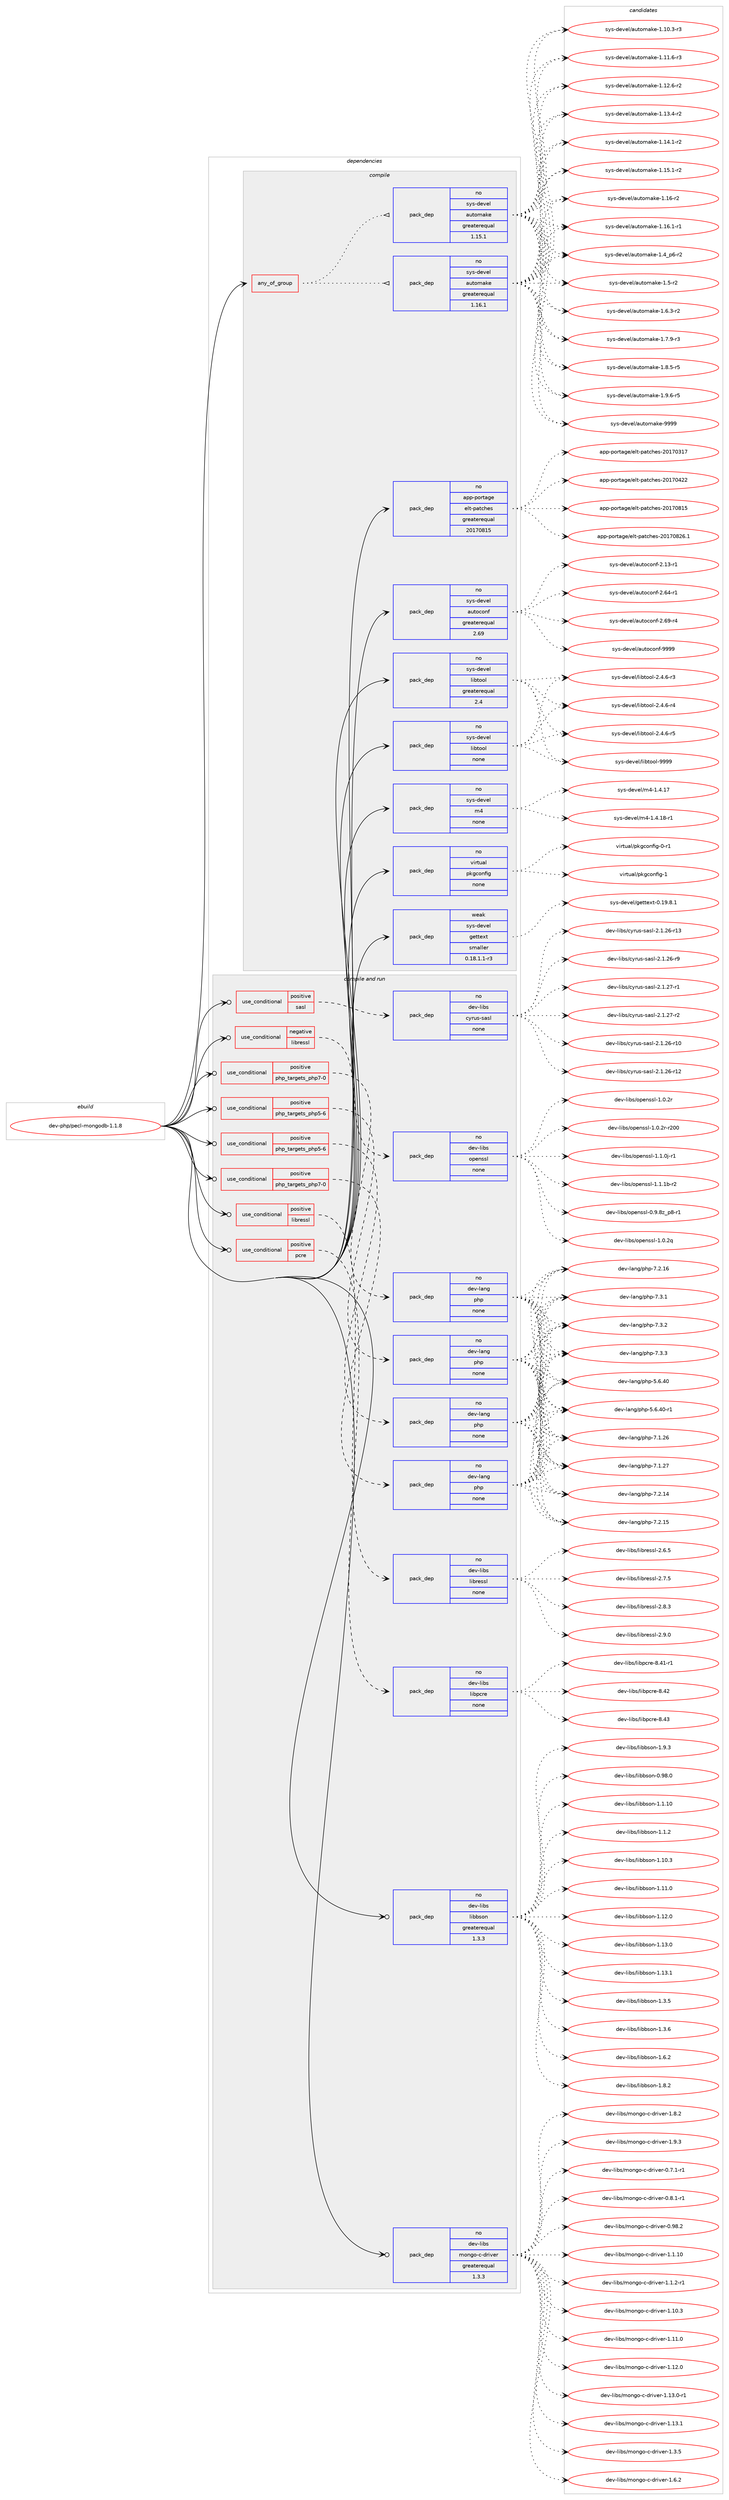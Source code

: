 digraph prolog {

# *************
# Graph options
# *************

newrank=true;
concentrate=true;
compound=true;
graph [rankdir=LR,fontname=Helvetica,fontsize=10,ranksep=1.5];#, ranksep=2.5, nodesep=0.2];
edge  [arrowhead=vee];
node  [fontname=Helvetica,fontsize=10];

# **********
# The ebuild
# **********

subgraph cluster_leftcol {
color=gray;
rank=same;
label=<<i>ebuild</i>>;
id [label="dev-php/pecl-mongodb-1.1.8", color=red, width=4, href="../dev-php/pecl-mongodb-1.1.8.svg"];
}

# ****************
# The dependencies
# ****************

subgraph cluster_midcol {
color=gray;
label=<<i>dependencies</i>>;
subgraph cluster_compile {
fillcolor="#eeeeee";
style=filled;
label=<<i>compile</i>>;
subgraph any22578 {
dependency1394384 [label=<<TABLE BORDER="0" CELLBORDER="1" CELLSPACING="0" CELLPADDING="4"><TR><TD CELLPADDING="10">any_of_group</TD></TR></TABLE>>, shape=none, color=red];subgraph pack1001582 {
dependency1394385 [label=<<TABLE BORDER="0" CELLBORDER="1" CELLSPACING="0" CELLPADDING="4" WIDTH="220"><TR><TD ROWSPAN="6" CELLPADDING="30">pack_dep</TD></TR><TR><TD WIDTH="110">no</TD></TR><TR><TD>sys-devel</TD></TR><TR><TD>automake</TD></TR><TR><TD>greaterequal</TD></TR><TR><TD>1.16.1</TD></TR></TABLE>>, shape=none, color=blue];
}
dependency1394384:e -> dependency1394385:w [weight=20,style="dotted",arrowhead="oinv"];
subgraph pack1001583 {
dependency1394386 [label=<<TABLE BORDER="0" CELLBORDER="1" CELLSPACING="0" CELLPADDING="4" WIDTH="220"><TR><TD ROWSPAN="6" CELLPADDING="30">pack_dep</TD></TR><TR><TD WIDTH="110">no</TD></TR><TR><TD>sys-devel</TD></TR><TR><TD>automake</TD></TR><TR><TD>greaterequal</TD></TR><TR><TD>1.15.1</TD></TR></TABLE>>, shape=none, color=blue];
}
dependency1394384:e -> dependency1394386:w [weight=20,style="dotted",arrowhead="oinv"];
}
id:e -> dependency1394384:w [weight=20,style="solid",arrowhead="vee"];
subgraph pack1001584 {
dependency1394387 [label=<<TABLE BORDER="0" CELLBORDER="1" CELLSPACING="0" CELLPADDING="4" WIDTH="220"><TR><TD ROWSPAN="6" CELLPADDING="30">pack_dep</TD></TR><TR><TD WIDTH="110">no</TD></TR><TR><TD>app-portage</TD></TR><TR><TD>elt-patches</TD></TR><TR><TD>greaterequal</TD></TR><TR><TD>20170815</TD></TR></TABLE>>, shape=none, color=blue];
}
id:e -> dependency1394387:w [weight=20,style="solid",arrowhead="vee"];
subgraph pack1001585 {
dependency1394388 [label=<<TABLE BORDER="0" CELLBORDER="1" CELLSPACING="0" CELLPADDING="4" WIDTH="220"><TR><TD ROWSPAN="6" CELLPADDING="30">pack_dep</TD></TR><TR><TD WIDTH="110">no</TD></TR><TR><TD>sys-devel</TD></TR><TR><TD>autoconf</TD></TR><TR><TD>greaterequal</TD></TR><TR><TD>2.69</TD></TR></TABLE>>, shape=none, color=blue];
}
id:e -> dependency1394388:w [weight=20,style="solid",arrowhead="vee"];
subgraph pack1001586 {
dependency1394389 [label=<<TABLE BORDER="0" CELLBORDER="1" CELLSPACING="0" CELLPADDING="4" WIDTH="220"><TR><TD ROWSPAN="6" CELLPADDING="30">pack_dep</TD></TR><TR><TD WIDTH="110">no</TD></TR><TR><TD>sys-devel</TD></TR><TR><TD>libtool</TD></TR><TR><TD>greaterequal</TD></TR><TR><TD>2.4</TD></TR></TABLE>>, shape=none, color=blue];
}
id:e -> dependency1394389:w [weight=20,style="solid",arrowhead="vee"];
subgraph pack1001587 {
dependency1394390 [label=<<TABLE BORDER="0" CELLBORDER="1" CELLSPACING="0" CELLPADDING="4" WIDTH="220"><TR><TD ROWSPAN="6" CELLPADDING="30">pack_dep</TD></TR><TR><TD WIDTH="110">no</TD></TR><TR><TD>sys-devel</TD></TR><TR><TD>libtool</TD></TR><TR><TD>none</TD></TR><TR><TD></TD></TR></TABLE>>, shape=none, color=blue];
}
id:e -> dependency1394390:w [weight=20,style="solid",arrowhead="vee"];
subgraph pack1001588 {
dependency1394391 [label=<<TABLE BORDER="0" CELLBORDER="1" CELLSPACING="0" CELLPADDING="4" WIDTH="220"><TR><TD ROWSPAN="6" CELLPADDING="30">pack_dep</TD></TR><TR><TD WIDTH="110">no</TD></TR><TR><TD>sys-devel</TD></TR><TR><TD>m4</TD></TR><TR><TD>none</TD></TR><TR><TD></TD></TR></TABLE>>, shape=none, color=blue];
}
id:e -> dependency1394391:w [weight=20,style="solid",arrowhead="vee"];
subgraph pack1001589 {
dependency1394392 [label=<<TABLE BORDER="0" CELLBORDER="1" CELLSPACING="0" CELLPADDING="4" WIDTH="220"><TR><TD ROWSPAN="6" CELLPADDING="30">pack_dep</TD></TR><TR><TD WIDTH="110">no</TD></TR><TR><TD>virtual</TD></TR><TR><TD>pkgconfig</TD></TR><TR><TD>none</TD></TR><TR><TD></TD></TR></TABLE>>, shape=none, color=blue];
}
id:e -> dependency1394392:w [weight=20,style="solid",arrowhead="vee"];
subgraph pack1001590 {
dependency1394393 [label=<<TABLE BORDER="0" CELLBORDER="1" CELLSPACING="0" CELLPADDING="4" WIDTH="220"><TR><TD ROWSPAN="6" CELLPADDING="30">pack_dep</TD></TR><TR><TD WIDTH="110">weak</TD></TR><TR><TD>sys-devel</TD></TR><TR><TD>gettext</TD></TR><TR><TD>smaller</TD></TR><TR><TD>0.18.1.1-r3</TD></TR></TABLE>>, shape=none, color=blue];
}
id:e -> dependency1394393:w [weight=20,style="solid",arrowhead="vee"];
}
subgraph cluster_compileandrun {
fillcolor="#eeeeee";
style=filled;
label=<<i>compile and run</i>>;
subgraph cond369659 {
dependency1394394 [label=<<TABLE BORDER="0" CELLBORDER="1" CELLSPACING="0" CELLPADDING="4"><TR><TD ROWSPAN="3" CELLPADDING="10">use_conditional</TD></TR><TR><TD>negative</TD></TR><TR><TD>libressl</TD></TR></TABLE>>, shape=none, color=red];
subgraph pack1001591 {
dependency1394395 [label=<<TABLE BORDER="0" CELLBORDER="1" CELLSPACING="0" CELLPADDING="4" WIDTH="220"><TR><TD ROWSPAN="6" CELLPADDING="30">pack_dep</TD></TR><TR><TD WIDTH="110">no</TD></TR><TR><TD>dev-libs</TD></TR><TR><TD>openssl</TD></TR><TR><TD>none</TD></TR><TR><TD></TD></TR></TABLE>>, shape=none, color=blue];
}
dependency1394394:e -> dependency1394395:w [weight=20,style="dashed",arrowhead="vee"];
}
id:e -> dependency1394394:w [weight=20,style="solid",arrowhead="odotvee"];
subgraph cond369660 {
dependency1394396 [label=<<TABLE BORDER="0" CELLBORDER="1" CELLSPACING="0" CELLPADDING="4"><TR><TD ROWSPAN="3" CELLPADDING="10">use_conditional</TD></TR><TR><TD>positive</TD></TR><TR><TD>libressl</TD></TR></TABLE>>, shape=none, color=red];
subgraph pack1001592 {
dependency1394397 [label=<<TABLE BORDER="0" CELLBORDER="1" CELLSPACING="0" CELLPADDING="4" WIDTH="220"><TR><TD ROWSPAN="6" CELLPADDING="30">pack_dep</TD></TR><TR><TD WIDTH="110">no</TD></TR><TR><TD>dev-libs</TD></TR><TR><TD>libressl</TD></TR><TR><TD>none</TD></TR><TR><TD></TD></TR></TABLE>>, shape=none, color=blue];
}
dependency1394396:e -> dependency1394397:w [weight=20,style="dashed",arrowhead="vee"];
}
id:e -> dependency1394396:w [weight=20,style="solid",arrowhead="odotvee"];
subgraph cond369661 {
dependency1394398 [label=<<TABLE BORDER="0" CELLBORDER="1" CELLSPACING="0" CELLPADDING="4"><TR><TD ROWSPAN="3" CELLPADDING="10">use_conditional</TD></TR><TR><TD>positive</TD></TR><TR><TD>pcre</TD></TR></TABLE>>, shape=none, color=red];
subgraph pack1001593 {
dependency1394399 [label=<<TABLE BORDER="0" CELLBORDER="1" CELLSPACING="0" CELLPADDING="4" WIDTH="220"><TR><TD ROWSPAN="6" CELLPADDING="30">pack_dep</TD></TR><TR><TD WIDTH="110">no</TD></TR><TR><TD>dev-libs</TD></TR><TR><TD>libpcre</TD></TR><TR><TD>none</TD></TR><TR><TD></TD></TR></TABLE>>, shape=none, color=blue];
}
dependency1394398:e -> dependency1394399:w [weight=20,style="dashed",arrowhead="vee"];
}
id:e -> dependency1394398:w [weight=20,style="solid",arrowhead="odotvee"];
subgraph cond369662 {
dependency1394400 [label=<<TABLE BORDER="0" CELLBORDER="1" CELLSPACING="0" CELLPADDING="4"><TR><TD ROWSPAN="3" CELLPADDING="10">use_conditional</TD></TR><TR><TD>positive</TD></TR><TR><TD>php_targets_php5-6</TD></TR></TABLE>>, shape=none, color=red];
subgraph pack1001594 {
dependency1394401 [label=<<TABLE BORDER="0" CELLBORDER="1" CELLSPACING="0" CELLPADDING="4" WIDTH="220"><TR><TD ROWSPAN="6" CELLPADDING="30">pack_dep</TD></TR><TR><TD WIDTH="110">no</TD></TR><TR><TD>dev-lang</TD></TR><TR><TD>php</TD></TR><TR><TD>none</TD></TR><TR><TD></TD></TR></TABLE>>, shape=none, color=blue];
}
dependency1394400:e -> dependency1394401:w [weight=20,style="dashed",arrowhead="vee"];
}
id:e -> dependency1394400:w [weight=20,style="solid",arrowhead="odotvee"];
subgraph cond369663 {
dependency1394402 [label=<<TABLE BORDER="0" CELLBORDER="1" CELLSPACING="0" CELLPADDING="4"><TR><TD ROWSPAN="3" CELLPADDING="10">use_conditional</TD></TR><TR><TD>positive</TD></TR><TR><TD>php_targets_php5-6</TD></TR></TABLE>>, shape=none, color=red];
subgraph pack1001595 {
dependency1394403 [label=<<TABLE BORDER="0" CELLBORDER="1" CELLSPACING="0" CELLPADDING="4" WIDTH="220"><TR><TD ROWSPAN="6" CELLPADDING="30">pack_dep</TD></TR><TR><TD WIDTH="110">no</TD></TR><TR><TD>dev-lang</TD></TR><TR><TD>php</TD></TR><TR><TD>none</TD></TR><TR><TD></TD></TR></TABLE>>, shape=none, color=blue];
}
dependency1394402:e -> dependency1394403:w [weight=20,style="dashed",arrowhead="vee"];
}
id:e -> dependency1394402:w [weight=20,style="solid",arrowhead="odotvee"];
subgraph cond369664 {
dependency1394404 [label=<<TABLE BORDER="0" CELLBORDER="1" CELLSPACING="0" CELLPADDING="4"><TR><TD ROWSPAN="3" CELLPADDING="10">use_conditional</TD></TR><TR><TD>positive</TD></TR><TR><TD>php_targets_php7-0</TD></TR></TABLE>>, shape=none, color=red];
subgraph pack1001596 {
dependency1394405 [label=<<TABLE BORDER="0" CELLBORDER="1" CELLSPACING="0" CELLPADDING="4" WIDTH="220"><TR><TD ROWSPAN="6" CELLPADDING="30">pack_dep</TD></TR><TR><TD WIDTH="110">no</TD></TR><TR><TD>dev-lang</TD></TR><TR><TD>php</TD></TR><TR><TD>none</TD></TR><TR><TD></TD></TR></TABLE>>, shape=none, color=blue];
}
dependency1394404:e -> dependency1394405:w [weight=20,style="dashed",arrowhead="vee"];
}
id:e -> dependency1394404:w [weight=20,style="solid",arrowhead="odotvee"];
subgraph cond369665 {
dependency1394406 [label=<<TABLE BORDER="0" CELLBORDER="1" CELLSPACING="0" CELLPADDING="4"><TR><TD ROWSPAN="3" CELLPADDING="10">use_conditional</TD></TR><TR><TD>positive</TD></TR><TR><TD>php_targets_php7-0</TD></TR></TABLE>>, shape=none, color=red];
subgraph pack1001597 {
dependency1394407 [label=<<TABLE BORDER="0" CELLBORDER="1" CELLSPACING="0" CELLPADDING="4" WIDTH="220"><TR><TD ROWSPAN="6" CELLPADDING="30">pack_dep</TD></TR><TR><TD WIDTH="110">no</TD></TR><TR><TD>dev-lang</TD></TR><TR><TD>php</TD></TR><TR><TD>none</TD></TR><TR><TD></TD></TR></TABLE>>, shape=none, color=blue];
}
dependency1394406:e -> dependency1394407:w [weight=20,style="dashed",arrowhead="vee"];
}
id:e -> dependency1394406:w [weight=20,style="solid",arrowhead="odotvee"];
subgraph cond369666 {
dependency1394408 [label=<<TABLE BORDER="0" CELLBORDER="1" CELLSPACING="0" CELLPADDING="4"><TR><TD ROWSPAN="3" CELLPADDING="10">use_conditional</TD></TR><TR><TD>positive</TD></TR><TR><TD>sasl</TD></TR></TABLE>>, shape=none, color=red];
subgraph pack1001598 {
dependency1394409 [label=<<TABLE BORDER="0" CELLBORDER="1" CELLSPACING="0" CELLPADDING="4" WIDTH="220"><TR><TD ROWSPAN="6" CELLPADDING="30">pack_dep</TD></TR><TR><TD WIDTH="110">no</TD></TR><TR><TD>dev-libs</TD></TR><TR><TD>cyrus-sasl</TD></TR><TR><TD>none</TD></TR><TR><TD></TD></TR></TABLE>>, shape=none, color=blue];
}
dependency1394408:e -> dependency1394409:w [weight=20,style="dashed",arrowhead="vee"];
}
id:e -> dependency1394408:w [weight=20,style="solid",arrowhead="odotvee"];
subgraph pack1001599 {
dependency1394410 [label=<<TABLE BORDER="0" CELLBORDER="1" CELLSPACING="0" CELLPADDING="4" WIDTH="220"><TR><TD ROWSPAN="6" CELLPADDING="30">pack_dep</TD></TR><TR><TD WIDTH="110">no</TD></TR><TR><TD>dev-libs</TD></TR><TR><TD>libbson</TD></TR><TR><TD>greaterequal</TD></TR><TR><TD>1.3.3</TD></TR></TABLE>>, shape=none, color=blue];
}
id:e -> dependency1394410:w [weight=20,style="solid",arrowhead="odotvee"];
subgraph pack1001600 {
dependency1394411 [label=<<TABLE BORDER="0" CELLBORDER="1" CELLSPACING="0" CELLPADDING="4" WIDTH="220"><TR><TD ROWSPAN="6" CELLPADDING="30">pack_dep</TD></TR><TR><TD WIDTH="110">no</TD></TR><TR><TD>dev-libs</TD></TR><TR><TD>mongo-c-driver</TD></TR><TR><TD>greaterequal</TD></TR><TR><TD>1.3.3</TD></TR></TABLE>>, shape=none, color=blue];
}
id:e -> dependency1394411:w [weight=20,style="solid",arrowhead="odotvee"];
}
subgraph cluster_run {
fillcolor="#eeeeee";
style=filled;
label=<<i>run</i>>;
}
}

# **************
# The candidates
# **************

subgraph cluster_choices {
rank=same;
color=gray;
label=<<i>candidates</i>>;

subgraph choice1001582 {
color=black;
nodesep=1;
choice11512111545100101118101108479711711611110997107101454946494846514511451 [label="sys-devel/automake-1.10.3-r3", color=red, width=4,href="../sys-devel/automake-1.10.3-r3.svg"];
choice11512111545100101118101108479711711611110997107101454946494946544511451 [label="sys-devel/automake-1.11.6-r3", color=red, width=4,href="../sys-devel/automake-1.11.6-r3.svg"];
choice11512111545100101118101108479711711611110997107101454946495046544511450 [label="sys-devel/automake-1.12.6-r2", color=red, width=4,href="../sys-devel/automake-1.12.6-r2.svg"];
choice11512111545100101118101108479711711611110997107101454946495146524511450 [label="sys-devel/automake-1.13.4-r2", color=red, width=4,href="../sys-devel/automake-1.13.4-r2.svg"];
choice11512111545100101118101108479711711611110997107101454946495246494511450 [label="sys-devel/automake-1.14.1-r2", color=red, width=4,href="../sys-devel/automake-1.14.1-r2.svg"];
choice11512111545100101118101108479711711611110997107101454946495346494511450 [label="sys-devel/automake-1.15.1-r2", color=red, width=4,href="../sys-devel/automake-1.15.1-r2.svg"];
choice1151211154510010111810110847971171161111099710710145494649544511450 [label="sys-devel/automake-1.16-r2", color=red, width=4,href="../sys-devel/automake-1.16-r2.svg"];
choice11512111545100101118101108479711711611110997107101454946495446494511449 [label="sys-devel/automake-1.16.1-r1", color=red, width=4,href="../sys-devel/automake-1.16.1-r1.svg"];
choice115121115451001011181011084797117116111109971071014549465295112544511450 [label="sys-devel/automake-1.4_p6-r2", color=red, width=4,href="../sys-devel/automake-1.4_p6-r2.svg"];
choice11512111545100101118101108479711711611110997107101454946534511450 [label="sys-devel/automake-1.5-r2", color=red, width=4,href="../sys-devel/automake-1.5-r2.svg"];
choice115121115451001011181011084797117116111109971071014549465446514511450 [label="sys-devel/automake-1.6.3-r2", color=red, width=4,href="../sys-devel/automake-1.6.3-r2.svg"];
choice115121115451001011181011084797117116111109971071014549465546574511451 [label="sys-devel/automake-1.7.9-r3", color=red, width=4,href="../sys-devel/automake-1.7.9-r3.svg"];
choice115121115451001011181011084797117116111109971071014549465646534511453 [label="sys-devel/automake-1.8.5-r5", color=red, width=4,href="../sys-devel/automake-1.8.5-r5.svg"];
choice115121115451001011181011084797117116111109971071014549465746544511453 [label="sys-devel/automake-1.9.6-r5", color=red, width=4,href="../sys-devel/automake-1.9.6-r5.svg"];
choice115121115451001011181011084797117116111109971071014557575757 [label="sys-devel/automake-9999", color=red, width=4,href="../sys-devel/automake-9999.svg"];
dependency1394385:e -> choice11512111545100101118101108479711711611110997107101454946494846514511451:w [style=dotted,weight="100"];
dependency1394385:e -> choice11512111545100101118101108479711711611110997107101454946494946544511451:w [style=dotted,weight="100"];
dependency1394385:e -> choice11512111545100101118101108479711711611110997107101454946495046544511450:w [style=dotted,weight="100"];
dependency1394385:e -> choice11512111545100101118101108479711711611110997107101454946495146524511450:w [style=dotted,weight="100"];
dependency1394385:e -> choice11512111545100101118101108479711711611110997107101454946495246494511450:w [style=dotted,weight="100"];
dependency1394385:e -> choice11512111545100101118101108479711711611110997107101454946495346494511450:w [style=dotted,weight="100"];
dependency1394385:e -> choice1151211154510010111810110847971171161111099710710145494649544511450:w [style=dotted,weight="100"];
dependency1394385:e -> choice11512111545100101118101108479711711611110997107101454946495446494511449:w [style=dotted,weight="100"];
dependency1394385:e -> choice115121115451001011181011084797117116111109971071014549465295112544511450:w [style=dotted,weight="100"];
dependency1394385:e -> choice11512111545100101118101108479711711611110997107101454946534511450:w [style=dotted,weight="100"];
dependency1394385:e -> choice115121115451001011181011084797117116111109971071014549465446514511450:w [style=dotted,weight="100"];
dependency1394385:e -> choice115121115451001011181011084797117116111109971071014549465546574511451:w [style=dotted,weight="100"];
dependency1394385:e -> choice115121115451001011181011084797117116111109971071014549465646534511453:w [style=dotted,weight="100"];
dependency1394385:e -> choice115121115451001011181011084797117116111109971071014549465746544511453:w [style=dotted,weight="100"];
dependency1394385:e -> choice115121115451001011181011084797117116111109971071014557575757:w [style=dotted,weight="100"];
}
subgraph choice1001583 {
color=black;
nodesep=1;
choice11512111545100101118101108479711711611110997107101454946494846514511451 [label="sys-devel/automake-1.10.3-r3", color=red, width=4,href="../sys-devel/automake-1.10.3-r3.svg"];
choice11512111545100101118101108479711711611110997107101454946494946544511451 [label="sys-devel/automake-1.11.6-r3", color=red, width=4,href="../sys-devel/automake-1.11.6-r3.svg"];
choice11512111545100101118101108479711711611110997107101454946495046544511450 [label="sys-devel/automake-1.12.6-r2", color=red, width=4,href="../sys-devel/automake-1.12.6-r2.svg"];
choice11512111545100101118101108479711711611110997107101454946495146524511450 [label="sys-devel/automake-1.13.4-r2", color=red, width=4,href="../sys-devel/automake-1.13.4-r2.svg"];
choice11512111545100101118101108479711711611110997107101454946495246494511450 [label="sys-devel/automake-1.14.1-r2", color=red, width=4,href="../sys-devel/automake-1.14.1-r2.svg"];
choice11512111545100101118101108479711711611110997107101454946495346494511450 [label="sys-devel/automake-1.15.1-r2", color=red, width=4,href="../sys-devel/automake-1.15.1-r2.svg"];
choice1151211154510010111810110847971171161111099710710145494649544511450 [label="sys-devel/automake-1.16-r2", color=red, width=4,href="../sys-devel/automake-1.16-r2.svg"];
choice11512111545100101118101108479711711611110997107101454946495446494511449 [label="sys-devel/automake-1.16.1-r1", color=red, width=4,href="../sys-devel/automake-1.16.1-r1.svg"];
choice115121115451001011181011084797117116111109971071014549465295112544511450 [label="sys-devel/automake-1.4_p6-r2", color=red, width=4,href="../sys-devel/automake-1.4_p6-r2.svg"];
choice11512111545100101118101108479711711611110997107101454946534511450 [label="sys-devel/automake-1.5-r2", color=red, width=4,href="../sys-devel/automake-1.5-r2.svg"];
choice115121115451001011181011084797117116111109971071014549465446514511450 [label="sys-devel/automake-1.6.3-r2", color=red, width=4,href="../sys-devel/automake-1.6.3-r2.svg"];
choice115121115451001011181011084797117116111109971071014549465546574511451 [label="sys-devel/automake-1.7.9-r3", color=red, width=4,href="../sys-devel/automake-1.7.9-r3.svg"];
choice115121115451001011181011084797117116111109971071014549465646534511453 [label="sys-devel/automake-1.8.5-r5", color=red, width=4,href="../sys-devel/automake-1.8.5-r5.svg"];
choice115121115451001011181011084797117116111109971071014549465746544511453 [label="sys-devel/automake-1.9.6-r5", color=red, width=4,href="../sys-devel/automake-1.9.6-r5.svg"];
choice115121115451001011181011084797117116111109971071014557575757 [label="sys-devel/automake-9999", color=red, width=4,href="../sys-devel/automake-9999.svg"];
dependency1394386:e -> choice11512111545100101118101108479711711611110997107101454946494846514511451:w [style=dotted,weight="100"];
dependency1394386:e -> choice11512111545100101118101108479711711611110997107101454946494946544511451:w [style=dotted,weight="100"];
dependency1394386:e -> choice11512111545100101118101108479711711611110997107101454946495046544511450:w [style=dotted,weight="100"];
dependency1394386:e -> choice11512111545100101118101108479711711611110997107101454946495146524511450:w [style=dotted,weight="100"];
dependency1394386:e -> choice11512111545100101118101108479711711611110997107101454946495246494511450:w [style=dotted,weight="100"];
dependency1394386:e -> choice11512111545100101118101108479711711611110997107101454946495346494511450:w [style=dotted,weight="100"];
dependency1394386:e -> choice1151211154510010111810110847971171161111099710710145494649544511450:w [style=dotted,weight="100"];
dependency1394386:e -> choice11512111545100101118101108479711711611110997107101454946495446494511449:w [style=dotted,weight="100"];
dependency1394386:e -> choice115121115451001011181011084797117116111109971071014549465295112544511450:w [style=dotted,weight="100"];
dependency1394386:e -> choice11512111545100101118101108479711711611110997107101454946534511450:w [style=dotted,weight="100"];
dependency1394386:e -> choice115121115451001011181011084797117116111109971071014549465446514511450:w [style=dotted,weight="100"];
dependency1394386:e -> choice115121115451001011181011084797117116111109971071014549465546574511451:w [style=dotted,weight="100"];
dependency1394386:e -> choice115121115451001011181011084797117116111109971071014549465646534511453:w [style=dotted,weight="100"];
dependency1394386:e -> choice115121115451001011181011084797117116111109971071014549465746544511453:w [style=dotted,weight="100"];
dependency1394386:e -> choice115121115451001011181011084797117116111109971071014557575757:w [style=dotted,weight="100"];
}
subgraph choice1001584 {
color=black;
nodesep=1;
choice97112112451121111141169710310147101108116451129711699104101115455048495548514955 [label="app-portage/elt-patches-20170317", color=red, width=4,href="../app-portage/elt-patches-20170317.svg"];
choice97112112451121111141169710310147101108116451129711699104101115455048495548525050 [label="app-portage/elt-patches-20170422", color=red, width=4,href="../app-portage/elt-patches-20170422.svg"];
choice97112112451121111141169710310147101108116451129711699104101115455048495548564953 [label="app-portage/elt-patches-20170815", color=red, width=4,href="../app-portage/elt-patches-20170815.svg"];
choice971121124511211111411697103101471011081164511297116991041011154550484955485650544649 [label="app-portage/elt-patches-20170826.1", color=red, width=4,href="../app-portage/elt-patches-20170826.1.svg"];
dependency1394387:e -> choice97112112451121111141169710310147101108116451129711699104101115455048495548514955:w [style=dotted,weight="100"];
dependency1394387:e -> choice97112112451121111141169710310147101108116451129711699104101115455048495548525050:w [style=dotted,weight="100"];
dependency1394387:e -> choice97112112451121111141169710310147101108116451129711699104101115455048495548564953:w [style=dotted,weight="100"];
dependency1394387:e -> choice971121124511211111411697103101471011081164511297116991041011154550484955485650544649:w [style=dotted,weight="100"];
}
subgraph choice1001585 {
color=black;
nodesep=1;
choice1151211154510010111810110847971171161119911111010245504649514511449 [label="sys-devel/autoconf-2.13-r1", color=red, width=4,href="../sys-devel/autoconf-2.13-r1.svg"];
choice1151211154510010111810110847971171161119911111010245504654524511449 [label="sys-devel/autoconf-2.64-r1", color=red, width=4,href="../sys-devel/autoconf-2.64-r1.svg"];
choice1151211154510010111810110847971171161119911111010245504654574511452 [label="sys-devel/autoconf-2.69-r4", color=red, width=4,href="../sys-devel/autoconf-2.69-r4.svg"];
choice115121115451001011181011084797117116111991111101024557575757 [label="sys-devel/autoconf-9999", color=red, width=4,href="../sys-devel/autoconf-9999.svg"];
dependency1394388:e -> choice1151211154510010111810110847971171161119911111010245504649514511449:w [style=dotted,weight="100"];
dependency1394388:e -> choice1151211154510010111810110847971171161119911111010245504654524511449:w [style=dotted,weight="100"];
dependency1394388:e -> choice1151211154510010111810110847971171161119911111010245504654574511452:w [style=dotted,weight="100"];
dependency1394388:e -> choice115121115451001011181011084797117116111991111101024557575757:w [style=dotted,weight="100"];
}
subgraph choice1001586 {
color=black;
nodesep=1;
choice1151211154510010111810110847108105981161111111084550465246544511451 [label="sys-devel/libtool-2.4.6-r3", color=red, width=4,href="../sys-devel/libtool-2.4.6-r3.svg"];
choice1151211154510010111810110847108105981161111111084550465246544511452 [label="sys-devel/libtool-2.4.6-r4", color=red, width=4,href="../sys-devel/libtool-2.4.6-r4.svg"];
choice1151211154510010111810110847108105981161111111084550465246544511453 [label="sys-devel/libtool-2.4.6-r5", color=red, width=4,href="../sys-devel/libtool-2.4.6-r5.svg"];
choice1151211154510010111810110847108105981161111111084557575757 [label="sys-devel/libtool-9999", color=red, width=4,href="../sys-devel/libtool-9999.svg"];
dependency1394389:e -> choice1151211154510010111810110847108105981161111111084550465246544511451:w [style=dotted,weight="100"];
dependency1394389:e -> choice1151211154510010111810110847108105981161111111084550465246544511452:w [style=dotted,weight="100"];
dependency1394389:e -> choice1151211154510010111810110847108105981161111111084550465246544511453:w [style=dotted,weight="100"];
dependency1394389:e -> choice1151211154510010111810110847108105981161111111084557575757:w [style=dotted,weight="100"];
}
subgraph choice1001587 {
color=black;
nodesep=1;
choice1151211154510010111810110847108105981161111111084550465246544511451 [label="sys-devel/libtool-2.4.6-r3", color=red, width=4,href="../sys-devel/libtool-2.4.6-r3.svg"];
choice1151211154510010111810110847108105981161111111084550465246544511452 [label="sys-devel/libtool-2.4.6-r4", color=red, width=4,href="../sys-devel/libtool-2.4.6-r4.svg"];
choice1151211154510010111810110847108105981161111111084550465246544511453 [label="sys-devel/libtool-2.4.6-r5", color=red, width=4,href="../sys-devel/libtool-2.4.6-r5.svg"];
choice1151211154510010111810110847108105981161111111084557575757 [label="sys-devel/libtool-9999", color=red, width=4,href="../sys-devel/libtool-9999.svg"];
dependency1394390:e -> choice1151211154510010111810110847108105981161111111084550465246544511451:w [style=dotted,weight="100"];
dependency1394390:e -> choice1151211154510010111810110847108105981161111111084550465246544511452:w [style=dotted,weight="100"];
dependency1394390:e -> choice1151211154510010111810110847108105981161111111084550465246544511453:w [style=dotted,weight="100"];
dependency1394390:e -> choice1151211154510010111810110847108105981161111111084557575757:w [style=dotted,weight="100"];
}
subgraph choice1001588 {
color=black;
nodesep=1;
choice11512111545100101118101108471095245494652464955 [label="sys-devel/m4-1.4.17", color=red, width=4,href="../sys-devel/m4-1.4.17.svg"];
choice115121115451001011181011084710952454946524649564511449 [label="sys-devel/m4-1.4.18-r1", color=red, width=4,href="../sys-devel/m4-1.4.18-r1.svg"];
dependency1394391:e -> choice11512111545100101118101108471095245494652464955:w [style=dotted,weight="100"];
dependency1394391:e -> choice115121115451001011181011084710952454946524649564511449:w [style=dotted,weight="100"];
}
subgraph choice1001589 {
color=black;
nodesep=1;
choice11810511411611797108471121071039911111010210510345484511449 [label="virtual/pkgconfig-0-r1", color=red, width=4,href="../virtual/pkgconfig-0-r1.svg"];
choice1181051141161179710847112107103991111101021051034549 [label="virtual/pkgconfig-1", color=red, width=4,href="../virtual/pkgconfig-1.svg"];
dependency1394392:e -> choice11810511411611797108471121071039911111010210510345484511449:w [style=dotted,weight="100"];
dependency1394392:e -> choice1181051141161179710847112107103991111101021051034549:w [style=dotted,weight="100"];
}
subgraph choice1001590 {
color=black;
nodesep=1;
choice1151211154510010111810110847103101116116101120116454846495746564649 [label="sys-devel/gettext-0.19.8.1", color=red, width=4,href="../sys-devel/gettext-0.19.8.1.svg"];
dependency1394393:e -> choice1151211154510010111810110847103101116116101120116454846495746564649:w [style=dotted,weight="100"];
}
subgraph choice1001591 {
color=black;
nodesep=1;
choice10010111845108105981154711111210111011511510845484657465612295112564511449 [label="dev-libs/openssl-0.9.8z_p8-r1", color=red, width=4,href="../dev-libs/openssl-0.9.8z_p8-r1.svg"];
choice100101118451081059811547111112101110115115108454946484650113 [label="dev-libs/openssl-1.0.2q", color=red, width=4,href="../dev-libs/openssl-1.0.2q.svg"];
choice100101118451081059811547111112101110115115108454946484650114 [label="dev-libs/openssl-1.0.2r", color=red, width=4,href="../dev-libs/openssl-1.0.2r.svg"];
choice10010111845108105981154711111210111011511510845494648465011445114504848 [label="dev-libs/openssl-1.0.2r-r200", color=red, width=4,href="../dev-libs/openssl-1.0.2r-r200.svg"];
choice1001011184510810598115471111121011101151151084549464946481064511449 [label="dev-libs/openssl-1.1.0j-r1", color=red, width=4,href="../dev-libs/openssl-1.1.0j-r1.svg"];
choice100101118451081059811547111112101110115115108454946494649984511450 [label="dev-libs/openssl-1.1.1b-r2", color=red, width=4,href="../dev-libs/openssl-1.1.1b-r2.svg"];
dependency1394395:e -> choice10010111845108105981154711111210111011511510845484657465612295112564511449:w [style=dotted,weight="100"];
dependency1394395:e -> choice100101118451081059811547111112101110115115108454946484650113:w [style=dotted,weight="100"];
dependency1394395:e -> choice100101118451081059811547111112101110115115108454946484650114:w [style=dotted,weight="100"];
dependency1394395:e -> choice10010111845108105981154711111210111011511510845494648465011445114504848:w [style=dotted,weight="100"];
dependency1394395:e -> choice1001011184510810598115471111121011101151151084549464946481064511449:w [style=dotted,weight="100"];
dependency1394395:e -> choice100101118451081059811547111112101110115115108454946494649984511450:w [style=dotted,weight="100"];
}
subgraph choice1001592 {
color=black;
nodesep=1;
choice10010111845108105981154710810598114101115115108455046544653 [label="dev-libs/libressl-2.6.5", color=red, width=4,href="../dev-libs/libressl-2.6.5.svg"];
choice10010111845108105981154710810598114101115115108455046554653 [label="dev-libs/libressl-2.7.5", color=red, width=4,href="../dev-libs/libressl-2.7.5.svg"];
choice10010111845108105981154710810598114101115115108455046564651 [label="dev-libs/libressl-2.8.3", color=red, width=4,href="../dev-libs/libressl-2.8.3.svg"];
choice10010111845108105981154710810598114101115115108455046574648 [label="dev-libs/libressl-2.9.0", color=red, width=4,href="../dev-libs/libressl-2.9.0.svg"];
dependency1394397:e -> choice10010111845108105981154710810598114101115115108455046544653:w [style=dotted,weight="100"];
dependency1394397:e -> choice10010111845108105981154710810598114101115115108455046554653:w [style=dotted,weight="100"];
dependency1394397:e -> choice10010111845108105981154710810598114101115115108455046564651:w [style=dotted,weight="100"];
dependency1394397:e -> choice10010111845108105981154710810598114101115115108455046574648:w [style=dotted,weight="100"];
}
subgraph choice1001593 {
color=black;
nodesep=1;
choice100101118451081059811547108105981129911410145564652494511449 [label="dev-libs/libpcre-8.41-r1", color=red, width=4,href="../dev-libs/libpcre-8.41-r1.svg"];
choice10010111845108105981154710810598112991141014556465250 [label="dev-libs/libpcre-8.42", color=red, width=4,href="../dev-libs/libpcre-8.42.svg"];
choice10010111845108105981154710810598112991141014556465251 [label="dev-libs/libpcre-8.43", color=red, width=4,href="../dev-libs/libpcre-8.43.svg"];
dependency1394399:e -> choice100101118451081059811547108105981129911410145564652494511449:w [style=dotted,weight="100"];
dependency1394399:e -> choice10010111845108105981154710810598112991141014556465250:w [style=dotted,weight="100"];
dependency1394399:e -> choice10010111845108105981154710810598112991141014556465251:w [style=dotted,weight="100"];
}
subgraph choice1001594 {
color=black;
nodesep=1;
choice10010111845108971101034711210411245534654465248 [label="dev-lang/php-5.6.40", color=red, width=4,href="../dev-lang/php-5.6.40.svg"];
choice100101118451089711010347112104112455346544652484511449 [label="dev-lang/php-5.6.40-r1", color=red, width=4,href="../dev-lang/php-5.6.40-r1.svg"];
choice10010111845108971101034711210411245554649465054 [label="dev-lang/php-7.1.26", color=red, width=4,href="../dev-lang/php-7.1.26.svg"];
choice10010111845108971101034711210411245554649465055 [label="dev-lang/php-7.1.27", color=red, width=4,href="../dev-lang/php-7.1.27.svg"];
choice10010111845108971101034711210411245554650464952 [label="dev-lang/php-7.2.14", color=red, width=4,href="../dev-lang/php-7.2.14.svg"];
choice10010111845108971101034711210411245554650464953 [label="dev-lang/php-7.2.15", color=red, width=4,href="../dev-lang/php-7.2.15.svg"];
choice10010111845108971101034711210411245554650464954 [label="dev-lang/php-7.2.16", color=red, width=4,href="../dev-lang/php-7.2.16.svg"];
choice100101118451089711010347112104112455546514649 [label="dev-lang/php-7.3.1", color=red, width=4,href="../dev-lang/php-7.3.1.svg"];
choice100101118451089711010347112104112455546514650 [label="dev-lang/php-7.3.2", color=red, width=4,href="../dev-lang/php-7.3.2.svg"];
choice100101118451089711010347112104112455546514651 [label="dev-lang/php-7.3.3", color=red, width=4,href="../dev-lang/php-7.3.3.svg"];
dependency1394401:e -> choice10010111845108971101034711210411245534654465248:w [style=dotted,weight="100"];
dependency1394401:e -> choice100101118451089711010347112104112455346544652484511449:w [style=dotted,weight="100"];
dependency1394401:e -> choice10010111845108971101034711210411245554649465054:w [style=dotted,weight="100"];
dependency1394401:e -> choice10010111845108971101034711210411245554649465055:w [style=dotted,weight="100"];
dependency1394401:e -> choice10010111845108971101034711210411245554650464952:w [style=dotted,weight="100"];
dependency1394401:e -> choice10010111845108971101034711210411245554650464953:w [style=dotted,weight="100"];
dependency1394401:e -> choice10010111845108971101034711210411245554650464954:w [style=dotted,weight="100"];
dependency1394401:e -> choice100101118451089711010347112104112455546514649:w [style=dotted,weight="100"];
dependency1394401:e -> choice100101118451089711010347112104112455546514650:w [style=dotted,weight="100"];
dependency1394401:e -> choice100101118451089711010347112104112455546514651:w [style=dotted,weight="100"];
}
subgraph choice1001595 {
color=black;
nodesep=1;
choice10010111845108971101034711210411245534654465248 [label="dev-lang/php-5.6.40", color=red, width=4,href="../dev-lang/php-5.6.40.svg"];
choice100101118451089711010347112104112455346544652484511449 [label="dev-lang/php-5.6.40-r1", color=red, width=4,href="../dev-lang/php-5.6.40-r1.svg"];
choice10010111845108971101034711210411245554649465054 [label="dev-lang/php-7.1.26", color=red, width=4,href="../dev-lang/php-7.1.26.svg"];
choice10010111845108971101034711210411245554649465055 [label="dev-lang/php-7.1.27", color=red, width=4,href="../dev-lang/php-7.1.27.svg"];
choice10010111845108971101034711210411245554650464952 [label="dev-lang/php-7.2.14", color=red, width=4,href="../dev-lang/php-7.2.14.svg"];
choice10010111845108971101034711210411245554650464953 [label="dev-lang/php-7.2.15", color=red, width=4,href="../dev-lang/php-7.2.15.svg"];
choice10010111845108971101034711210411245554650464954 [label="dev-lang/php-7.2.16", color=red, width=4,href="../dev-lang/php-7.2.16.svg"];
choice100101118451089711010347112104112455546514649 [label="dev-lang/php-7.3.1", color=red, width=4,href="../dev-lang/php-7.3.1.svg"];
choice100101118451089711010347112104112455546514650 [label="dev-lang/php-7.3.2", color=red, width=4,href="../dev-lang/php-7.3.2.svg"];
choice100101118451089711010347112104112455546514651 [label="dev-lang/php-7.3.3", color=red, width=4,href="../dev-lang/php-7.3.3.svg"];
dependency1394403:e -> choice10010111845108971101034711210411245534654465248:w [style=dotted,weight="100"];
dependency1394403:e -> choice100101118451089711010347112104112455346544652484511449:w [style=dotted,weight="100"];
dependency1394403:e -> choice10010111845108971101034711210411245554649465054:w [style=dotted,weight="100"];
dependency1394403:e -> choice10010111845108971101034711210411245554649465055:w [style=dotted,weight="100"];
dependency1394403:e -> choice10010111845108971101034711210411245554650464952:w [style=dotted,weight="100"];
dependency1394403:e -> choice10010111845108971101034711210411245554650464953:w [style=dotted,weight="100"];
dependency1394403:e -> choice10010111845108971101034711210411245554650464954:w [style=dotted,weight="100"];
dependency1394403:e -> choice100101118451089711010347112104112455546514649:w [style=dotted,weight="100"];
dependency1394403:e -> choice100101118451089711010347112104112455546514650:w [style=dotted,weight="100"];
dependency1394403:e -> choice100101118451089711010347112104112455546514651:w [style=dotted,weight="100"];
}
subgraph choice1001596 {
color=black;
nodesep=1;
choice10010111845108971101034711210411245534654465248 [label="dev-lang/php-5.6.40", color=red, width=4,href="../dev-lang/php-5.6.40.svg"];
choice100101118451089711010347112104112455346544652484511449 [label="dev-lang/php-5.6.40-r1", color=red, width=4,href="../dev-lang/php-5.6.40-r1.svg"];
choice10010111845108971101034711210411245554649465054 [label="dev-lang/php-7.1.26", color=red, width=4,href="../dev-lang/php-7.1.26.svg"];
choice10010111845108971101034711210411245554649465055 [label="dev-lang/php-7.1.27", color=red, width=4,href="../dev-lang/php-7.1.27.svg"];
choice10010111845108971101034711210411245554650464952 [label="dev-lang/php-7.2.14", color=red, width=4,href="../dev-lang/php-7.2.14.svg"];
choice10010111845108971101034711210411245554650464953 [label="dev-lang/php-7.2.15", color=red, width=4,href="../dev-lang/php-7.2.15.svg"];
choice10010111845108971101034711210411245554650464954 [label="dev-lang/php-7.2.16", color=red, width=4,href="../dev-lang/php-7.2.16.svg"];
choice100101118451089711010347112104112455546514649 [label="dev-lang/php-7.3.1", color=red, width=4,href="../dev-lang/php-7.3.1.svg"];
choice100101118451089711010347112104112455546514650 [label="dev-lang/php-7.3.2", color=red, width=4,href="../dev-lang/php-7.3.2.svg"];
choice100101118451089711010347112104112455546514651 [label="dev-lang/php-7.3.3", color=red, width=4,href="../dev-lang/php-7.3.3.svg"];
dependency1394405:e -> choice10010111845108971101034711210411245534654465248:w [style=dotted,weight="100"];
dependency1394405:e -> choice100101118451089711010347112104112455346544652484511449:w [style=dotted,weight="100"];
dependency1394405:e -> choice10010111845108971101034711210411245554649465054:w [style=dotted,weight="100"];
dependency1394405:e -> choice10010111845108971101034711210411245554649465055:w [style=dotted,weight="100"];
dependency1394405:e -> choice10010111845108971101034711210411245554650464952:w [style=dotted,weight="100"];
dependency1394405:e -> choice10010111845108971101034711210411245554650464953:w [style=dotted,weight="100"];
dependency1394405:e -> choice10010111845108971101034711210411245554650464954:w [style=dotted,weight="100"];
dependency1394405:e -> choice100101118451089711010347112104112455546514649:w [style=dotted,weight="100"];
dependency1394405:e -> choice100101118451089711010347112104112455546514650:w [style=dotted,weight="100"];
dependency1394405:e -> choice100101118451089711010347112104112455546514651:w [style=dotted,weight="100"];
}
subgraph choice1001597 {
color=black;
nodesep=1;
choice10010111845108971101034711210411245534654465248 [label="dev-lang/php-5.6.40", color=red, width=4,href="../dev-lang/php-5.6.40.svg"];
choice100101118451089711010347112104112455346544652484511449 [label="dev-lang/php-5.6.40-r1", color=red, width=4,href="../dev-lang/php-5.6.40-r1.svg"];
choice10010111845108971101034711210411245554649465054 [label="dev-lang/php-7.1.26", color=red, width=4,href="../dev-lang/php-7.1.26.svg"];
choice10010111845108971101034711210411245554649465055 [label="dev-lang/php-7.1.27", color=red, width=4,href="../dev-lang/php-7.1.27.svg"];
choice10010111845108971101034711210411245554650464952 [label="dev-lang/php-7.2.14", color=red, width=4,href="../dev-lang/php-7.2.14.svg"];
choice10010111845108971101034711210411245554650464953 [label="dev-lang/php-7.2.15", color=red, width=4,href="../dev-lang/php-7.2.15.svg"];
choice10010111845108971101034711210411245554650464954 [label="dev-lang/php-7.2.16", color=red, width=4,href="../dev-lang/php-7.2.16.svg"];
choice100101118451089711010347112104112455546514649 [label="dev-lang/php-7.3.1", color=red, width=4,href="../dev-lang/php-7.3.1.svg"];
choice100101118451089711010347112104112455546514650 [label="dev-lang/php-7.3.2", color=red, width=4,href="../dev-lang/php-7.3.2.svg"];
choice100101118451089711010347112104112455546514651 [label="dev-lang/php-7.3.3", color=red, width=4,href="../dev-lang/php-7.3.3.svg"];
dependency1394407:e -> choice10010111845108971101034711210411245534654465248:w [style=dotted,weight="100"];
dependency1394407:e -> choice100101118451089711010347112104112455346544652484511449:w [style=dotted,weight="100"];
dependency1394407:e -> choice10010111845108971101034711210411245554649465054:w [style=dotted,weight="100"];
dependency1394407:e -> choice10010111845108971101034711210411245554649465055:w [style=dotted,weight="100"];
dependency1394407:e -> choice10010111845108971101034711210411245554650464952:w [style=dotted,weight="100"];
dependency1394407:e -> choice10010111845108971101034711210411245554650464953:w [style=dotted,weight="100"];
dependency1394407:e -> choice10010111845108971101034711210411245554650464954:w [style=dotted,weight="100"];
dependency1394407:e -> choice100101118451089711010347112104112455546514649:w [style=dotted,weight="100"];
dependency1394407:e -> choice100101118451089711010347112104112455546514650:w [style=dotted,weight="100"];
dependency1394407:e -> choice100101118451089711010347112104112455546514651:w [style=dotted,weight="100"];
}
subgraph choice1001598 {
color=black;
nodesep=1;
choice10010111845108105981154799121114117115451159711510845504649465054451144948 [label="dev-libs/cyrus-sasl-2.1.26-r10", color=red, width=4,href="../dev-libs/cyrus-sasl-2.1.26-r10.svg"];
choice10010111845108105981154799121114117115451159711510845504649465054451144950 [label="dev-libs/cyrus-sasl-2.1.26-r12", color=red, width=4,href="../dev-libs/cyrus-sasl-2.1.26-r12.svg"];
choice10010111845108105981154799121114117115451159711510845504649465054451144951 [label="dev-libs/cyrus-sasl-2.1.26-r13", color=red, width=4,href="../dev-libs/cyrus-sasl-2.1.26-r13.svg"];
choice100101118451081059811547991211141171154511597115108455046494650544511457 [label="dev-libs/cyrus-sasl-2.1.26-r9", color=red, width=4,href="../dev-libs/cyrus-sasl-2.1.26-r9.svg"];
choice100101118451081059811547991211141171154511597115108455046494650554511449 [label="dev-libs/cyrus-sasl-2.1.27-r1", color=red, width=4,href="../dev-libs/cyrus-sasl-2.1.27-r1.svg"];
choice100101118451081059811547991211141171154511597115108455046494650554511450 [label="dev-libs/cyrus-sasl-2.1.27-r2", color=red, width=4,href="../dev-libs/cyrus-sasl-2.1.27-r2.svg"];
dependency1394409:e -> choice10010111845108105981154799121114117115451159711510845504649465054451144948:w [style=dotted,weight="100"];
dependency1394409:e -> choice10010111845108105981154799121114117115451159711510845504649465054451144950:w [style=dotted,weight="100"];
dependency1394409:e -> choice10010111845108105981154799121114117115451159711510845504649465054451144951:w [style=dotted,weight="100"];
dependency1394409:e -> choice100101118451081059811547991211141171154511597115108455046494650544511457:w [style=dotted,weight="100"];
dependency1394409:e -> choice100101118451081059811547991211141171154511597115108455046494650554511449:w [style=dotted,weight="100"];
dependency1394409:e -> choice100101118451081059811547991211141171154511597115108455046494650554511450:w [style=dotted,weight="100"];
}
subgraph choice1001599 {
color=black;
nodesep=1;
choice100101118451081059811547108105989811511111045484657564648 [label="dev-libs/libbson-0.98.0", color=red, width=4,href="../dev-libs/libbson-0.98.0.svg"];
choice100101118451081059811547108105989811511111045494649464948 [label="dev-libs/libbson-1.1.10", color=red, width=4,href="../dev-libs/libbson-1.1.10.svg"];
choice1001011184510810598115471081059898115111110454946494650 [label="dev-libs/libbson-1.1.2", color=red, width=4,href="../dev-libs/libbson-1.1.2.svg"];
choice100101118451081059811547108105989811511111045494649484651 [label="dev-libs/libbson-1.10.3", color=red, width=4,href="../dev-libs/libbson-1.10.3.svg"];
choice100101118451081059811547108105989811511111045494649494648 [label="dev-libs/libbson-1.11.0", color=red, width=4,href="../dev-libs/libbson-1.11.0.svg"];
choice100101118451081059811547108105989811511111045494649504648 [label="dev-libs/libbson-1.12.0", color=red, width=4,href="../dev-libs/libbson-1.12.0.svg"];
choice100101118451081059811547108105989811511111045494649514648 [label="dev-libs/libbson-1.13.0", color=red, width=4,href="../dev-libs/libbson-1.13.0.svg"];
choice100101118451081059811547108105989811511111045494649514649 [label="dev-libs/libbson-1.13.1", color=red, width=4,href="../dev-libs/libbson-1.13.1.svg"];
choice1001011184510810598115471081059898115111110454946514653 [label="dev-libs/libbson-1.3.5", color=red, width=4,href="../dev-libs/libbson-1.3.5.svg"];
choice1001011184510810598115471081059898115111110454946514654 [label="dev-libs/libbson-1.3.6", color=red, width=4,href="../dev-libs/libbson-1.3.6.svg"];
choice1001011184510810598115471081059898115111110454946544650 [label="dev-libs/libbson-1.6.2", color=red, width=4,href="../dev-libs/libbson-1.6.2.svg"];
choice1001011184510810598115471081059898115111110454946564650 [label="dev-libs/libbson-1.8.2", color=red, width=4,href="../dev-libs/libbson-1.8.2.svg"];
choice1001011184510810598115471081059898115111110454946574651 [label="dev-libs/libbson-1.9.3", color=red, width=4,href="../dev-libs/libbson-1.9.3.svg"];
dependency1394410:e -> choice100101118451081059811547108105989811511111045484657564648:w [style=dotted,weight="100"];
dependency1394410:e -> choice100101118451081059811547108105989811511111045494649464948:w [style=dotted,weight="100"];
dependency1394410:e -> choice1001011184510810598115471081059898115111110454946494650:w [style=dotted,weight="100"];
dependency1394410:e -> choice100101118451081059811547108105989811511111045494649484651:w [style=dotted,weight="100"];
dependency1394410:e -> choice100101118451081059811547108105989811511111045494649494648:w [style=dotted,weight="100"];
dependency1394410:e -> choice100101118451081059811547108105989811511111045494649504648:w [style=dotted,weight="100"];
dependency1394410:e -> choice100101118451081059811547108105989811511111045494649514648:w [style=dotted,weight="100"];
dependency1394410:e -> choice100101118451081059811547108105989811511111045494649514649:w [style=dotted,weight="100"];
dependency1394410:e -> choice1001011184510810598115471081059898115111110454946514653:w [style=dotted,weight="100"];
dependency1394410:e -> choice1001011184510810598115471081059898115111110454946514654:w [style=dotted,weight="100"];
dependency1394410:e -> choice1001011184510810598115471081059898115111110454946544650:w [style=dotted,weight="100"];
dependency1394410:e -> choice1001011184510810598115471081059898115111110454946564650:w [style=dotted,weight="100"];
dependency1394410:e -> choice1001011184510810598115471081059898115111110454946574651:w [style=dotted,weight="100"];
}
subgraph choice1001600 {
color=black;
nodesep=1;
choice1001011184510810598115471091111101031114599451001141051181011144548465546494511449 [label="dev-libs/mongo-c-driver-0.7.1-r1", color=red, width=4,href="../dev-libs/mongo-c-driver-0.7.1-r1.svg"];
choice1001011184510810598115471091111101031114599451001141051181011144548465646494511449 [label="dev-libs/mongo-c-driver-0.8.1-r1", color=red, width=4,href="../dev-libs/mongo-c-driver-0.8.1-r1.svg"];
choice10010111845108105981154710911111010311145994510011410511810111445484657564650 [label="dev-libs/mongo-c-driver-0.98.2", color=red, width=4,href="../dev-libs/mongo-c-driver-0.98.2.svg"];
choice10010111845108105981154710911111010311145994510011410511810111445494649464948 [label="dev-libs/mongo-c-driver-1.1.10", color=red, width=4,href="../dev-libs/mongo-c-driver-1.1.10.svg"];
choice1001011184510810598115471091111101031114599451001141051181011144549464946504511449 [label="dev-libs/mongo-c-driver-1.1.2-r1", color=red, width=4,href="../dev-libs/mongo-c-driver-1.1.2-r1.svg"];
choice10010111845108105981154710911111010311145994510011410511810111445494649484651 [label="dev-libs/mongo-c-driver-1.10.3", color=red, width=4,href="../dev-libs/mongo-c-driver-1.10.3.svg"];
choice10010111845108105981154710911111010311145994510011410511810111445494649494648 [label="dev-libs/mongo-c-driver-1.11.0", color=red, width=4,href="../dev-libs/mongo-c-driver-1.11.0.svg"];
choice10010111845108105981154710911111010311145994510011410511810111445494649504648 [label="dev-libs/mongo-c-driver-1.12.0", color=red, width=4,href="../dev-libs/mongo-c-driver-1.12.0.svg"];
choice100101118451081059811547109111110103111459945100114105118101114454946495146484511449 [label="dev-libs/mongo-c-driver-1.13.0-r1", color=red, width=4,href="../dev-libs/mongo-c-driver-1.13.0-r1.svg"];
choice10010111845108105981154710911111010311145994510011410511810111445494649514649 [label="dev-libs/mongo-c-driver-1.13.1", color=red, width=4,href="../dev-libs/mongo-c-driver-1.13.1.svg"];
choice100101118451081059811547109111110103111459945100114105118101114454946514653 [label="dev-libs/mongo-c-driver-1.3.5", color=red, width=4,href="../dev-libs/mongo-c-driver-1.3.5.svg"];
choice100101118451081059811547109111110103111459945100114105118101114454946544650 [label="dev-libs/mongo-c-driver-1.6.2", color=red, width=4,href="../dev-libs/mongo-c-driver-1.6.2.svg"];
choice100101118451081059811547109111110103111459945100114105118101114454946564650 [label="dev-libs/mongo-c-driver-1.8.2", color=red, width=4,href="../dev-libs/mongo-c-driver-1.8.2.svg"];
choice100101118451081059811547109111110103111459945100114105118101114454946574651 [label="dev-libs/mongo-c-driver-1.9.3", color=red, width=4,href="../dev-libs/mongo-c-driver-1.9.3.svg"];
dependency1394411:e -> choice1001011184510810598115471091111101031114599451001141051181011144548465546494511449:w [style=dotted,weight="100"];
dependency1394411:e -> choice1001011184510810598115471091111101031114599451001141051181011144548465646494511449:w [style=dotted,weight="100"];
dependency1394411:e -> choice10010111845108105981154710911111010311145994510011410511810111445484657564650:w [style=dotted,weight="100"];
dependency1394411:e -> choice10010111845108105981154710911111010311145994510011410511810111445494649464948:w [style=dotted,weight="100"];
dependency1394411:e -> choice1001011184510810598115471091111101031114599451001141051181011144549464946504511449:w [style=dotted,weight="100"];
dependency1394411:e -> choice10010111845108105981154710911111010311145994510011410511810111445494649484651:w [style=dotted,weight="100"];
dependency1394411:e -> choice10010111845108105981154710911111010311145994510011410511810111445494649494648:w [style=dotted,weight="100"];
dependency1394411:e -> choice10010111845108105981154710911111010311145994510011410511810111445494649504648:w [style=dotted,weight="100"];
dependency1394411:e -> choice100101118451081059811547109111110103111459945100114105118101114454946495146484511449:w [style=dotted,weight="100"];
dependency1394411:e -> choice10010111845108105981154710911111010311145994510011410511810111445494649514649:w [style=dotted,weight="100"];
dependency1394411:e -> choice100101118451081059811547109111110103111459945100114105118101114454946514653:w [style=dotted,weight="100"];
dependency1394411:e -> choice100101118451081059811547109111110103111459945100114105118101114454946544650:w [style=dotted,weight="100"];
dependency1394411:e -> choice100101118451081059811547109111110103111459945100114105118101114454946564650:w [style=dotted,weight="100"];
dependency1394411:e -> choice100101118451081059811547109111110103111459945100114105118101114454946574651:w [style=dotted,weight="100"];
}
}

}

